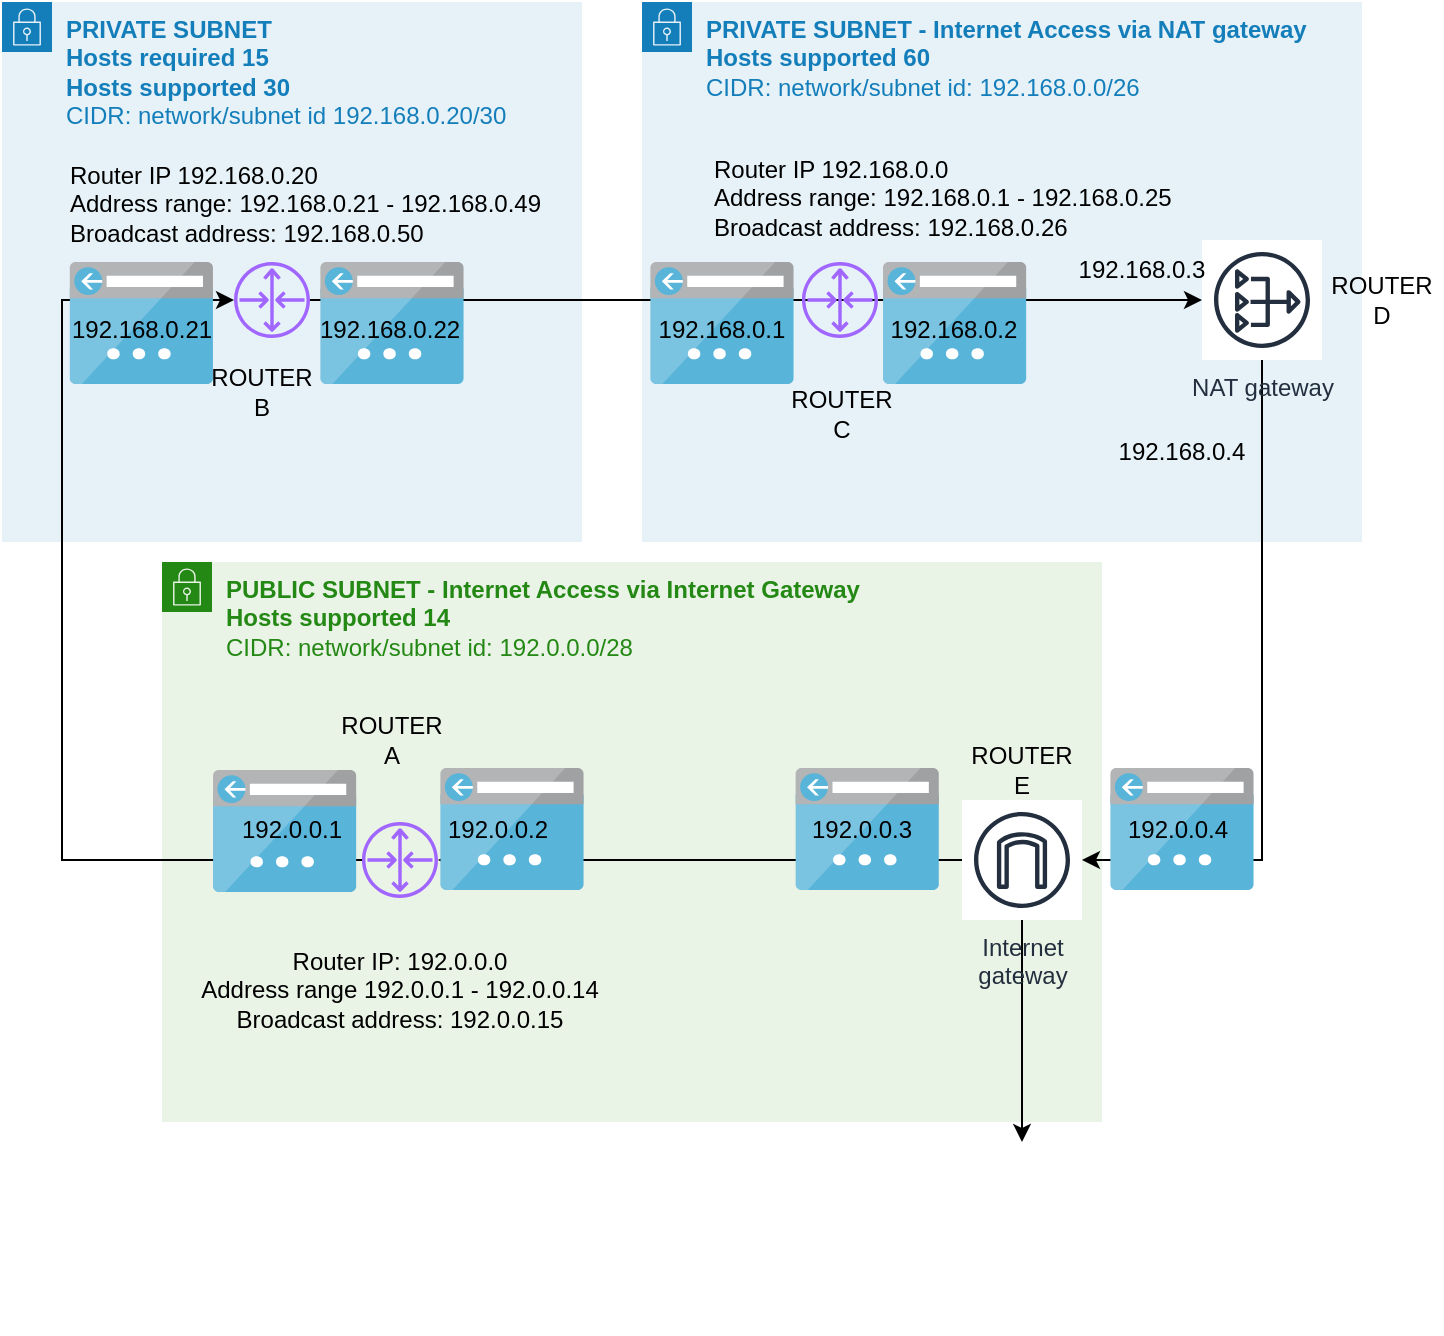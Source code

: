 <mxfile version="15.6.2" type="github">
  <diagram id="THZz9VPKlbnPk8QDeJtV" name="Page-1">
    <mxGraphModel dx="1038" dy="489" grid="1" gridSize="10" guides="1" tooltips="1" connect="1" arrows="1" fold="1" page="1" pageScale="1" pageWidth="827" pageHeight="1169" math="0" shadow="0">
      <root>
        <mxCell id="0" />
        <mxCell id="1" parent="0" />
        <mxCell id="FMPoXQhVUgONB9Xmhco7-1" value="&lt;b&gt;PRIVATE SUBNET&lt;/b&gt;&lt;br&gt;&lt;b&gt;Hosts required 15&lt;/b&gt;&lt;br&gt;&lt;b&gt;Hosts supported 30&lt;/b&gt;&lt;br&gt;CIDR: network/subnet id 192.168.0.20/30&lt;br&gt;" style="points=[[0,0],[0.25,0],[0.5,0],[0.75,0],[1,0],[1,0.25],[1,0.5],[1,0.75],[1,1],[0.75,1],[0.5,1],[0.25,1],[0,1],[0,0.75],[0,0.5],[0,0.25]];outlineConnect=0;gradientColor=none;html=1;whiteSpace=wrap;fontSize=12;fontStyle=0;shape=mxgraph.aws4.group;grIcon=mxgraph.aws4.group_security_group;grStroke=0;strokeColor=#147EBA;fillColor=#E6F2F8;verticalAlign=top;align=left;spacingLeft=30;fontColor=#147EBA;dashed=0;" parent="1" vertex="1">
          <mxGeometry x="40" y="40" width="290" height="270" as="geometry" />
        </mxCell>
        <mxCell id="FMPoXQhVUgONB9Xmhco7-2" value="&lt;b&gt;PRIVATE SUBNET - Internet Access via NAT gateway&lt;/b&gt;&lt;br&gt;&lt;b&gt;Hosts supported 60&lt;/b&gt;&lt;br&gt;CIDR: network/subnet id: 192.168.0.0/26" style="points=[[0,0],[0.25,0],[0.5,0],[0.75,0],[1,0],[1,0.25],[1,0.5],[1,0.75],[1,1],[0.75,1],[0.5,1],[0.25,1],[0,1],[0,0.75],[0,0.5],[0,0.25]];outlineConnect=0;gradientColor=none;html=1;whiteSpace=wrap;fontSize=12;fontStyle=0;shape=mxgraph.aws4.group;grIcon=mxgraph.aws4.group_security_group;grStroke=0;strokeColor=#147EBA;fillColor=#E6F2F8;verticalAlign=top;align=left;spacingLeft=30;fontColor=#147EBA;dashed=0;" parent="1" vertex="1">
          <mxGeometry x="360" y="40" width="360" height="270" as="geometry" />
        </mxCell>
        <mxCell id="FMPoXQhVUgONB9Xmhco7-3" value="&lt;b&gt;PUBLIC SUBNET - Internet Access via Internet Gateway&lt;/b&gt;&lt;br&gt;&lt;b&gt;Hosts supported 14&lt;/b&gt;&lt;br&gt;CIDR: network/subnet id: 192.0.0.0/28" style="points=[[0,0],[0.25,0],[0.5,0],[0.75,0],[1,0],[1,0.25],[1,0.5],[1,0.75],[1,1],[0.75,1],[0.5,1],[0.25,1],[0,1],[0,0.75],[0,0.5],[0,0.25]];outlineConnect=0;gradientColor=none;html=1;whiteSpace=wrap;fontSize=12;fontStyle=0;shape=mxgraph.aws4.group;grIcon=mxgraph.aws4.group_security_group;grStroke=0;strokeColor=#248814;fillColor=#E9F3E6;verticalAlign=top;align=left;spacingLeft=30;fontColor=#248814;dashed=0;" parent="1" vertex="1">
          <mxGeometry x="120" y="320" width="470" height="280" as="geometry" />
        </mxCell>
        <mxCell id="FMPoXQhVUgONB9Xmhco7-9" style="edgeStyle=orthogonalEdgeStyle;rounded=0;orthogonalLoop=1;jettySize=auto;html=1;entryX=0;entryY=0.5;entryDx=0;entryDy=0;entryPerimeter=0;" parent="1" source="FMPoXQhVUgONB9Xmhco7-4" target="FMPoXQhVUgONB9Xmhco7-7" edge="1">
          <mxGeometry relative="1" as="geometry" />
        </mxCell>
        <mxCell id="FMPoXQhVUgONB9Xmhco7-4" value="" style="sketch=0;outlineConnect=0;fontColor=#232F3E;gradientColor=none;fillColor=#A166FF;strokeColor=none;dashed=0;verticalLabelPosition=bottom;verticalAlign=top;align=center;html=1;fontSize=12;fontStyle=0;aspect=fixed;pointerEvents=1;shape=mxgraph.aws4.router;" parent="1" vertex="1">
          <mxGeometry x="156" y="170" width="38" height="38" as="geometry" />
        </mxCell>
        <mxCell id="FMPoXQhVUgONB9Xmhco7-5" value="" style="sketch=0;outlineConnect=0;fontColor=#232F3E;gradientColor=none;fillColor=#A166FF;strokeColor=none;dashed=0;verticalLabelPosition=bottom;verticalAlign=top;align=center;html=1;fontSize=12;fontStyle=0;aspect=fixed;pointerEvents=1;shape=mxgraph.aws4.router;" parent="1" vertex="1">
          <mxGeometry x="440" y="170" width="38" height="38" as="geometry" />
        </mxCell>
        <mxCell id="FMPoXQhVUgONB9Xmhco7-12" style="edgeStyle=orthogonalEdgeStyle;rounded=0;orthogonalLoop=1;jettySize=auto;html=1;" parent="1" source="FMPoXQhVUgONB9Xmhco7-6" target="FMPoXQhVUgONB9Xmhco7-4" edge="1">
          <mxGeometry relative="1" as="geometry">
            <Array as="points">
              <mxPoint x="70" y="469" />
              <mxPoint x="70" y="189" />
            </Array>
          </mxGeometry>
        </mxCell>
        <mxCell id="FMPoXQhVUgONB9Xmhco7-6" value="" style="sketch=0;outlineConnect=0;fontColor=#232F3E;gradientColor=none;fillColor=#A166FF;strokeColor=none;dashed=0;verticalLabelPosition=bottom;verticalAlign=top;align=center;html=1;fontSize=12;fontStyle=0;aspect=fixed;pointerEvents=1;shape=mxgraph.aws4.router;" parent="1" vertex="1">
          <mxGeometry x="220" y="450" width="38" height="38" as="geometry" />
        </mxCell>
        <mxCell id="FMPoXQhVUgONB9Xmhco7-10" style="edgeStyle=orthogonalEdgeStyle;rounded=0;orthogonalLoop=1;jettySize=auto;html=1;" parent="1" source="FMPoXQhVUgONB9Xmhco7-7" target="FMPoXQhVUgONB9Xmhco7-8" edge="1">
          <mxGeometry relative="1" as="geometry">
            <Array as="points">
              <mxPoint x="670" y="469" />
            </Array>
          </mxGeometry>
        </mxCell>
        <mxCell id="FMPoXQhVUgONB9Xmhco7-7" value="NAT gateway" style="sketch=0;outlineConnect=0;fontColor=#232F3E;gradientColor=none;strokeColor=#232F3E;fillColor=#ffffff;dashed=0;verticalLabelPosition=bottom;verticalAlign=top;align=center;html=1;fontSize=12;fontStyle=0;aspect=fixed;shape=mxgraph.aws4.resourceIcon;resIcon=mxgraph.aws4.nat_gateway;" parent="1" vertex="1">
          <mxGeometry x="640" y="159" width="60" height="60" as="geometry" />
        </mxCell>
        <mxCell id="FMPoXQhVUgONB9Xmhco7-11" style="edgeStyle=orthogonalEdgeStyle;rounded=0;orthogonalLoop=1;jettySize=auto;html=1;" parent="1" source="FMPoXQhVUgONB9Xmhco7-8" target="FMPoXQhVUgONB9Xmhco7-6" edge="1">
          <mxGeometry relative="1" as="geometry" />
        </mxCell>
        <mxCell id="FMPoXQhVUgONB9Xmhco7-22" style="edgeStyle=orthogonalEdgeStyle;rounded=0;orthogonalLoop=1;jettySize=auto;html=1;" parent="1" source="FMPoXQhVUgONB9Xmhco7-8" target="FMPoXQhVUgONB9Xmhco7-23" edge="1">
          <mxGeometry relative="1" as="geometry">
            <mxPoint x="550" y="730" as="targetPoint" />
          </mxGeometry>
        </mxCell>
        <mxCell id="FMPoXQhVUgONB9Xmhco7-8" value="Internet&#xa;gateway" style="sketch=0;outlineConnect=0;fontColor=#232F3E;gradientColor=none;strokeColor=#232F3E;fillColor=#ffffff;dashed=0;verticalLabelPosition=bottom;verticalAlign=top;align=center;html=1;fontSize=12;fontStyle=0;aspect=fixed;shape=mxgraph.aws4.resourceIcon;resIcon=mxgraph.aws4.internet_gateway;" parent="1" vertex="1">
          <mxGeometry x="520" y="439" width="60" height="60" as="geometry" />
        </mxCell>
        <mxCell id="FMPoXQhVUgONB9Xmhco7-17" value="192.168.0.3" style="text;html=1;strokeColor=none;fillColor=none;align=center;verticalAlign=middle;whiteSpace=wrap;rounded=0;" parent="1" vertex="1">
          <mxGeometry x="580" y="159" width="60" height="30" as="geometry" />
        </mxCell>
        <mxCell id="FMPoXQhVUgONB9Xmhco7-18" value="192.168.0.4" style="text;html=1;strokeColor=none;fillColor=none;align=center;verticalAlign=middle;whiteSpace=wrap;rounded=0;" parent="1" vertex="1">
          <mxGeometry x="600" y="250" width="60" height="30" as="geometry" />
        </mxCell>
        <mxCell id="FMPoXQhVUgONB9Xmhco7-21" value="Router IP: 192.0.0.0&lt;br&gt;Address range 192.0.0.1 - 192.0.0.14&lt;br&gt;Broadcast address: 192.0.0.15" style="text;html=1;strokeColor=none;fillColor=none;align=center;verticalAlign=middle;whiteSpace=wrap;rounded=0;" parent="1" vertex="1">
          <mxGeometry x="133.25" y="488" width="211.5" height="92" as="geometry" />
        </mxCell>
        <mxCell id="FMPoXQhVUgONB9Xmhco7-23" value="" style="shape=image;html=1;verticalAlign=top;verticalLabelPosition=bottom;labelBackgroundColor=#ffffff;imageAspect=0;aspect=fixed;image=https://cdn0.iconfinder.com/data/icons/fatcow/32x32/www_page.png" parent="1" vertex="1">
          <mxGeometry x="502" y="610" width="96" height="96" as="geometry" />
        </mxCell>
        <mxCell id="FMPoXQhVUgONB9Xmhco7-27" value="" style="sketch=0;aspect=fixed;html=1;points=[];align=center;image;fontSize=12;image=img/lib/mscae/App_Service_IPAddress.svg;" parent="1" vertex="1">
          <mxGeometry x="73.38" y="170" width="72.62" height="61" as="geometry" />
        </mxCell>
        <mxCell id="FMPoXQhVUgONB9Xmhco7-28" value="192.168.0.21" style="text;html=1;strokeColor=none;fillColor=none;align=center;verticalAlign=middle;whiteSpace=wrap;rounded=0;" parent="1" vertex="1">
          <mxGeometry x="80" y="189" width="60" height="30" as="geometry" />
        </mxCell>
        <mxCell id="FMPoXQhVUgONB9Xmhco7-29" value="" style="sketch=0;aspect=fixed;html=1;points=[];align=center;image;fontSize=12;image=img/lib/mscae/App_Service_IPAddress.svg;" parent="1" vertex="1">
          <mxGeometry x="198.69" y="170" width="72.62" height="61" as="geometry" />
        </mxCell>
        <mxCell id="FMPoXQhVUgONB9Xmhco7-30" value="192.168.0.22" style="text;html=1;strokeColor=none;fillColor=none;align=center;verticalAlign=middle;whiteSpace=wrap;rounded=0;" parent="1" vertex="1">
          <mxGeometry x="204" y="189" width="60" height="30" as="geometry" />
        </mxCell>
        <mxCell id="FMPoXQhVUgONB9Xmhco7-31" value="" style="sketch=0;aspect=fixed;html=1;points=[];align=center;image;fontSize=12;image=img/lib/mscae/App_Service_IPAddress.svg;" parent="1" vertex="1">
          <mxGeometry x="363.69" y="170" width="72.62" height="61" as="geometry" />
        </mxCell>
        <mxCell id="FMPoXQhVUgONB9Xmhco7-32" value="192.168.0.1" style="text;html=1;strokeColor=none;fillColor=none;align=center;verticalAlign=middle;whiteSpace=wrap;rounded=0;" parent="1" vertex="1">
          <mxGeometry x="370" y="189" width="60" height="30" as="geometry" />
        </mxCell>
        <mxCell id="FMPoXQhVUgONB9Xmhco7-33" value="" style="sketch=0;aspect=fixed;html=1;points=[];align=center;image;fontSize=12;image=img/lib/mscae/App_Service_IPAddress.svg;" parent="1" vertex="1">
          <mxGeometry x="480" y="170" width="72.62" height="61" as="geometry" />
        </mxCell>
        <mxCell id="FMPoXQhVUgONB9Xmhco7-34" value="192.168.0.2" style="text;html=1;strokeColor=none;fillColor=none;align=center;verticalAlign=middle;whiteSpace=wrap;rounded=0;" parent="1" vertex="1">
          <mxGeometry x="486.31" y="189" width="60" height="30" as="geometry" />
        </mxCell>
        <mxCell id="FMPoXQhVUgONB9Xmhco7-36" value="&lt;span&gt;Router IP 192.168.0.20&lt;/span&gt;&lt;br&gt;&lt;div&gt;&lt;span&gt;Address range: 192.168.0.21 -&lt;/span&gt;&lt;span&gt;&amp;nbsp;192.168.0.49&lt;/span&gt;&lt;/div&gt;&lt;div&gt;&lt;span&gt;Broadcast address: 192.168.0.50&lt;/span&gt;&lt;/div&gt;&lt;div&gt;&lt;span&gt;&lt;br&gt;&lt;/span&gt;&lt;/div&gt;" style="text;html=1;strokeColor=none;fillColor=none;align=left;verticalAlign=top;whiteSpace=wrap;rounded=0;fontColor=#000000;" parent="1" vertex="1">
          <mxGeometry x="72.31" y="113" width="245.69" height="50" as="geometry" />
        </mxCell>
        <mxCell id="FMPoXQhVUgONB9Xmhco7-37" value="" style="sketch=0;aspect=fixed;html=1;points=[];align=center;image;fontSize=12;image=img/lib/mscae/App_Service_IPAddress.svg;" parent="1" vertex="1">
          <mxGeometry x="145" y="424" width="72.62" height="61" as="geometry" />
        </mxCell>
        <mxCell id="FMPoXQhVUgONB9Xmhco7-38" value="" style="sketch=0;aspect=fixed;html=1;points=[];align=center;image;fontSize=12;image=img/lib/mscae/App_Service_IPAddress.svg;" parent="1" vertex="1">
          <mxGeometry x="258.69" y="423" width="72.62" height="61" as="geometry" />
        </mxCell>
        <mxCell id="FMPoXQhVUgONB9Xmhco7-39" value="" style="sketch=0;aspect=fixed;html=1;points=[];align=center;image;fontSize=12;image=img/lib/mscae/App_Service_IPAddress.svg;" parent="1" vertex="1">
          <mxGeometry x="436.31" y="423" width="72.62" height="61" as="geometry" />
        </mxCell>
        <mxCell id="FMPoXQhVUgONB9Xmhco7-40" value="" style="sketch=0;aspect=fixed;html=1;points=[];align=center;image;fontSize=12;image=img/lib/mscae/App_Service_IPAddress.svg;" parent="1" vertex="1">
          <mxGeometry x="593.69" y="423" width="72.62" height="61" as="geometry" />
        </mxCell>
        <mxCell id="FMPoXQhVUgONB9Xmhco7-41" value="192.0.0.1" style="text;html=1;strokeColor=none;fillColor=none;align=center;verticalAlign=middle;whiteSpace=wrap;rounded=0;" parent="1" vertex="1">
          <mxGeometry x="155" y="439" width="60" height="30" as="geometry" />
        </mxCell>
        <mxCell id="FMPoXQhVUgONB9Xmhco7-42" value="192.0.0.2" style="text;html=1;strokeColor=none;fillColor=none;align=center;verticalAlign=middle;whiteSpace=wrap;rounded=0;" parent="1" vertex="1">
          <mxGeometry x="258" y="439" width="60" height="30" as="geometry" />
        </mxCell>
        <mxCell id="FMPoXQhVUgONB9Xmhco7-43" value="192.0.0.3" style="text;html=1;strokeColor=none;fillColor=none;align=center;verticalAlign=middle;whiteSpace=wrap;rounded=0;" parent="1" vertex="1">
          <mxGeometry x="440" y="439" width="60" height="30" as="geometry" />
        </mxCell>
        <mxCell id="FMPoXQhVUgONB9Xmhco7-44" value="192.0.0.4" style="text;html=1;strokeColor=none;fillColor=none;align=center;verticalAlign=middle;whiteSpace=wrap;rounded=0;" parent="1" vertex="1">
          <mxGeometry x="598" y="439" width="60" height="30" as="geometry" />
        </mxCell>
        <mxCell id="FMPoXQhVUgONB9Xmhco7-45" value="&lt;span&gt;Router IP 192.168.0.0&lt;/span&gt;&lt;br&gt;&lt;div&gt;&lt;span&gt;Address range: 192.168.0.1 -&lt;/span&gt;&lt;span&gt;&amp;nbsp;192.168.0.25&lt;/span&gt;&lt;/div&gt;&lt;div&gt;&lt;span&gt;Broadcast address: 192.168.0.26&lt;/span&gt;&lt;/div&gt;" style="text;html=1;strokeColor=none;fillColor=none;align=left;verticalAlign=top;whiteSpace=wrap;rounded=0;fontColor=#000000;" parent="1" vertex="1">
          <mxGeometry x="394.31" y="110" width="245.69" height="60" as="geometry" />
        </mxCell>
        <mxCell id="8pcZh-zjz2iARhw1TBGw-1" value="ROUTER A" style="text;html=1;strokeColor=none;fillColor=none;align=center;verticalAlign=middle;whiteSpace=wrap;rounded=0;" vertex="1" parent="1">
          <mxGeometry x="205" y="394" width="60" height="30" as="geometry" />
        </mxCell>
        <mxCell id="8pcZh-zjz2iARhw1TBGw-3" value="ROUTER B" style="text;html=1;strokeColor=none;fillColor=none;align=center;verticalAlign=middle;whiteSpace=wrap;rounded=0;" vertex="1" parent="1">
          <mxGeometry x="140" y="220" width="60" height="30" as="geometry" />
        </mxCell>
        <mxCell id="8pcZh-zjz2iARhw1TBGw-4" value="ROUTER C" style="text;html=1;strokeColor=none;fillColor=none;align=center;verticalAlign=middle;whiteSpace=wrap;rounded=0;" vertex="1" parent="1">
          <mxGeometry x="430" y="231" width="60" height="30" as="geometry" />
        </mxCell>
        <mxCell id="8pcZh-zjz2iARhw1TBGw-5" value="ROUTER D" style="text;html=1;strokeColor=none;fillColor=none;align=center;verticalAlign=middle;whiteSpace=wrap;rounded=0;" vertex="1" parent="1">
          <mxGeometry x="700" y="174" width="60" height="30" as="geometry" />
        </mxCell>
        <mxCell id="8pcZh-zjz2iARhw1TBGw-6" value="ROUTER E" style="text;html=1;strokeColor=none;fillColor=none;align=center;verticalAlign=middle;whiteSpace=wrap;rounded=0;" vertex="1" parent="1">
          <mxGeometry x="520" y="409" width="60" height="30" as="geometry" />
        </mxCell>
      </root>
    </mxGraphModel>
  </diagram>
</mxfile>
